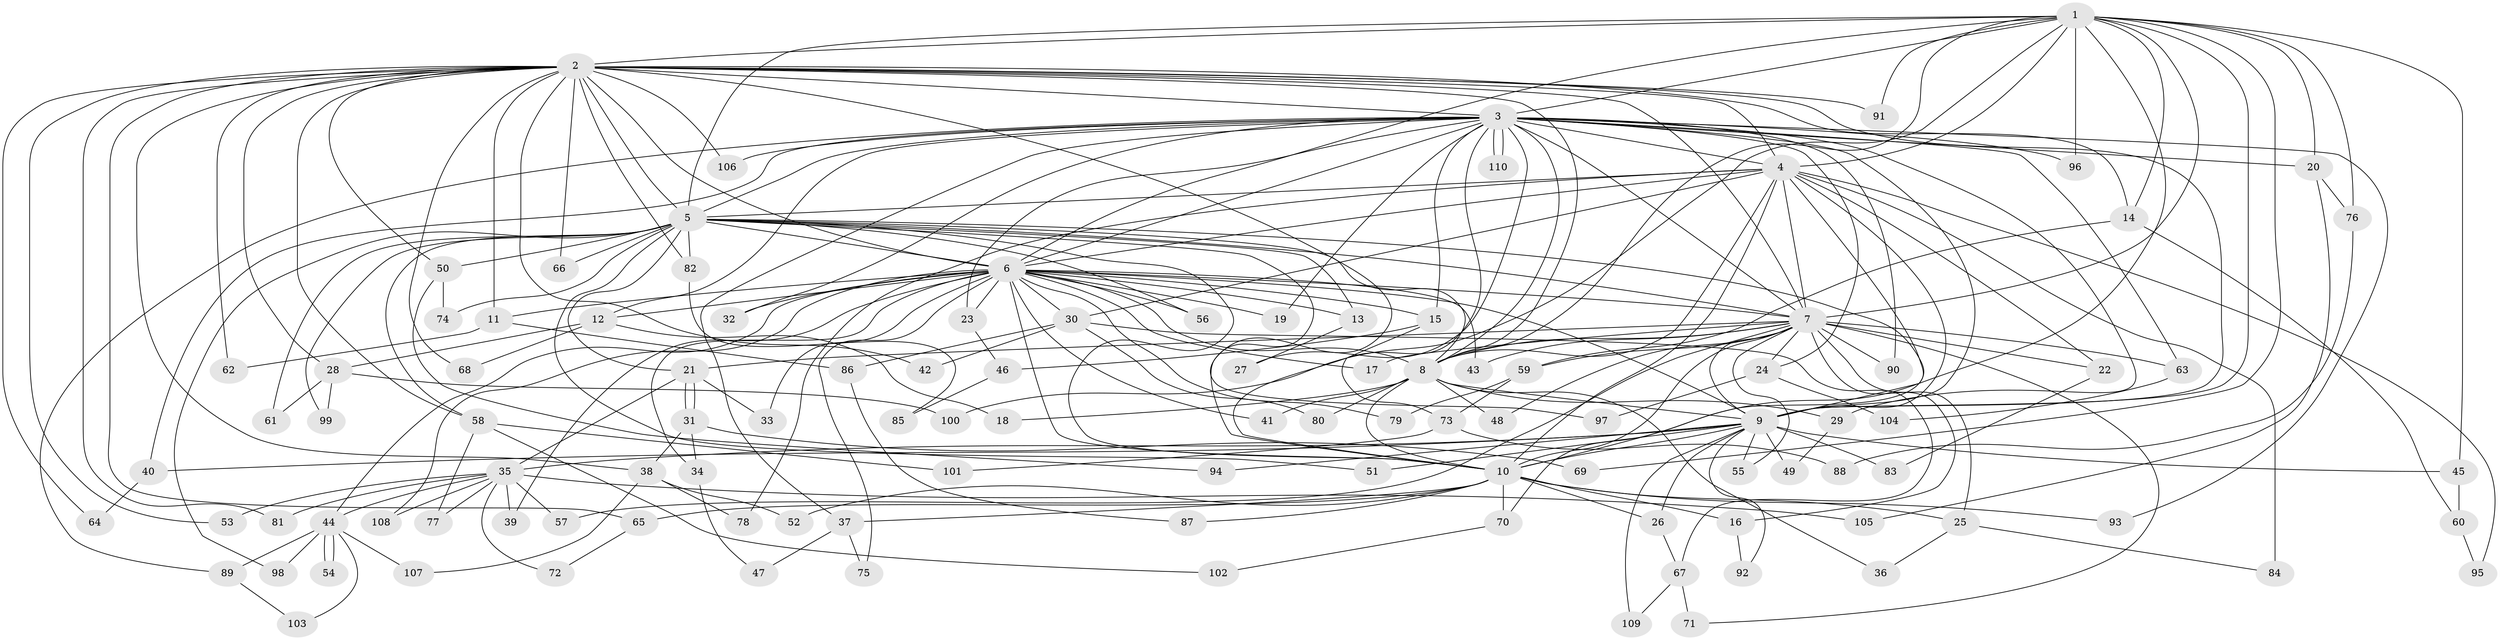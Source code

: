 // coarse degree distribution, {3: 0.29411764705882354, 20: 0.029411764705882353, 4: 0.14705882352941177, 8: 0.029411764705882353, 6: 0.029411764705882353, 2: 0.17647058823529413, 9: 0.029411764705882353, 16: 0.029411764705882353, 15: 0.029411764705882353, 19: 0.029411764705882353, 11: 0.029411764705882353, 5: 0.08823529411764706, 10: 0.029411764705882353, 1: 0.029411764705882353}
// Generated by graph-tools (version 1.1) at 2025/36/03/04/25 23:36:29]
// undirected, 110 vertices, 245 edges
graph export_dot {
  node [color=gray90,style=filled];
  1;
  2;
  3;
  4;
  5;
  6;
  7;
  8;
  9;
  10;
  11;
  12;
  13;
  14;
  15;
  16;
  17;
  18;
  19;
  20;
  21;
  22;
  23;
  24;
  25;
  26;
  27;
  28;
  29;
  30;
  31;
  32;
  33;
  34;
  35;
  36;
  37;
  38;
  39;
  40;
  41;
  42;
  43;
  44;
  45;
  46;
  47;
  48;
  49;
  50;
  51;
  52;
  53;
  54;
  55;
  56;
  57;
  58;
  59;
  60;
  61;
  62;
  63;
  64;
  65;
  66;
  67;
  68;
  69;
  70;
  71;
  72;
  73;
  74;
  75;
  76;
  77;
  78;
  79;
  80;
  81;
  82;
  83;
  84;
  85;
  86;
  87;
  88;
  89;
  90;
  91;
  92;
  93;
  94;
  95;
  96;
  97;
  98;
  99;
  100;
  101;
  102;
  103;
  104;
  105;
  106;
  107;
  108;
  109;
  110;
  1 -- 2;
  1 -- 3;
  1 -- 4;
  1 -- 5;
  1 -- 6;
  1 -- 7;
  1 -- 8;
  1 -- 9;
  1 -- 10;
  1 -- 14;
  1 -- 20;
  1 -- 45;
  1 -- 69;
  1 -- 76;
  1 -- 91;
  1 -- 96;
  1 -- 100;
  2 -- 3;
  2 -- 4;
  2 -- 5;
  2 -- 6;
  2 -- 7;
  2 -- 8;
  2 -- 9;
  2 -- 10;
  2 -- 11;
  2 -- 14;
  2 -- 28;
  2 -- 38;
  2 -- 42;
  2 -- 50;
  2 -- 53;
  2 -- 58;
  2 -- 62;
  2 -- 64;
  2 -- 65;
  2 -- 66;
  2 -- 68;
  2 -- 81;
  2 -- 82;
  2 -- 91;
  2 -- 106;
  3 -- 4;
  3 -- 5;
  3 -- 6;
  3 -- 7;
  3 -- 8;
  3 -- 9;
  3 -- 10;
  3 -- 12;
  3 -- 15;
  3 -- 19;
  3 -- 20;
  3 -- 23;
  3 -- 24;
  3 -- 27;
  3 -- 29;
  3 -- 32;
  3 -- 37;
  3 -- 40;
  3 -- 63;
  3 -- 89;
  3 -- 90;
  3 -- 93;
  3 -- 96;
  3 -- 106;
  3 -- 110;
  3 -- 110;
  4 -- 5;
  4 -- 6;
  4 -- 7;
  4 -- 8;
  4 -- 9;
  4 -- 10;
  4 -- 22;
  4 -- 30;
  4 -- 70;
  4 -- 78;
  4 -- 84;
  4 -- 95;
  5 -- 6;
  5 -- 7;
  5 -- 8;
  5 -- 9;
  5 -- 10;
  5 -- 13;
  5 -- 21;
  5 -- 50;
  5 -- 51;
  5 -- 56;
  5 -- 58;
  5 -- 61;
  5 -- 66;
  5 -- 74;
  5 -- 82;
  5 -- 97;
  5 -- 98;
  5 -- 99;
  6 -- 7;
  6 -- 8;
  6 -- 9;
  6 -- 10;
  6 -- 11;
  6 -- 12;
  6 -- 13;
  6 -- 15;
  6 -- 17;
  6 -- 19;
  6 -- 23;
  6 -- 30;
  6 -- 32;
  6 -- 33;
  6 -- 34;
  6 -- 39;
  6 -- 41;
  6 -- 43;
  6 -- 44;
  6 -- 56;
  6 -- 75;
  6 -- 79;
  6 -- 108;
  7 -- 8;
  7 -- 9;
  7 -- 10;
  7 -- 16;
  7 -- 17;
  7 -- 21;
  7 -- 22;
  7 -- 24;
  7 -- 25;
  7 -- 43;
  7 -- 48;
  7 -- 55;
  7 -- 57;
  7 -- 59;
  7 -- 63;
  7 -- 71;
  7 -- 90;
  8 -- 9;
  8 -- 10;
  8 -- 18;
  8 -- 29;
  8 -- 36;
  8 -- 41;
  8 -- 48;
  8 -- 80;
  9 -- 10;
  9 -- 26;
  9 -- 35;
  9 -- 40;
  9 -- 45;
  9 -- 49;
  9 -- 51;
  9 -- 55;
  9 -- 83;
  9 -- 92;
  9 -- 94;
  9 -- 109;
  10 -- 16;
  10 -- 25;
  10 -- 26;
  10 -- 37;
  10 -- 52;
  10 -- 65;
  10 -- 70;
  10 -- 87;
  10 -- 93;
  11 -- 62;
  11 -- 86;
  12 -- 18;
  12 -- 28;
  12 -- 68;
  13 -- 27;
  14 -- 59;
  14 -- 60;
  15 -- 46;
  15 -- 73;
  16 -- 92;
  20 -- 76;
  20 -- 105;
  21 -- 31;
  21 -- 31;
  21 -- 33;
  21 -- 35;
  22 -- 83;
  23 -- 46;
  24 -- 97;
  24 -- 104;
  25 -- 36;
  25 -- 84;
  26 -- 67;
  28 -- 61;
  28 -- 99;
  28 -- 100;
  29 -- 49;
  30 -- 42;
  30 -- 67;
  30 -- 80;
  30 -- 86;
  31 -- 34;
  31 -- 38;
  31 -- 69;
  34 -- 47;
  35 -- 39;
  35 -- 44;
  35 -- 53;
  35 -- 57;
  35 -- 72;
  35 -- 77;
  35 -- 81;
  35 -- 105;
  35 -- 108;
  37 -- 47;
  37 -- 75;
  38 -- 52;
  38 -- 78;
  38 -- 107;
  40 -- 64;
  44 -- 54;
  44 -- 54;
  44 -- 89;
  44 -- 98;
  44 -- 103;
  44 -- 107;
  45 -- 60;
  46 -- 85;
  50 -- 74;
  50 -- 94;
  58 -- 77;
  58 -- 101;
  58 -- 102;
  59 -- 73;
  59 -- 79;
  60 -- 95;
  63 -- 104;
  65 -- 72;
  67 -- 71;
  67 -- 109;
  70 -- 102;
  73 -- 88;
  73 -- 101;
  76 -- 88;
  82 -- 85;
  86 -- 87;
  89 -- 103;
}

